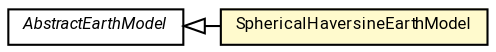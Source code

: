 #!/usr/local/bin/dot
#
# Class diagram 
# Generated by UMLGraph version R5_7_2-60-g0e99a6 (http://www.spinellis.gr/umlgraph/)
#

digraph G {
	graph [fontnames="svg"]
	edge [fontname="Roboto",fontsize=7,labelfontname="Roboto",labelfontsize=7,color="black"];
	node [fontname="Roboto",fontcolor="black",fontsize=8,shape=plaintext,margin=0,width=0,height=0];
	nodesep=0.15;
	ranksep=0.25;
	rankdir=LR;
	// de.lmu.ifi.dbs.elki.math.geodesy.SphericalHaversineEarthModel
	c9925923 [label=<<table title="de.lmu.ifi.dbs.elki.math.geodesy.SphericalHaversineEarthModel" border="0" cellborder="1" cellspacing="0" cellpadding="2" bgcolor="lemonChiffon" href="SphericalHaversineEarthModel.html" target="_parent">
		<tr><td><table border="0" cellspacing="0" cellpadding="1">
		<tr><td align="center" balign="center"> <font face="Roboto">SphericalHaversineEarthModel</font> </td></tr>
		</table></td></tr>
		</table>>, URL="SphericalHaversineEarthModel.html"];
	// de.lmu.ifi.dbs.elki.math.geodesy.AbstractEarthModel
	c9925931 [label=<<table title="de.lmu.ifi.dbs.elki.math.geodesy.AbstractEarthModel" border="0" cellborder="1" cellspacing="0" cellpadding="2" href="AbstractEarthModel.html" target="_parent">
		<tr><td><table border="0" cellspacing="0" cellpadding="1">
		<tr><td align="center" balign="center"> <font face="Roboto"><i>AbstractEarthModel</i></font> </td></tr>
		</table></td></tr>
		</table>>, URL="AbstractEarthModel.html"];
	// de.lmu.ifi.dbs.elki.math.geodesy.SphericalHaversineEarthModel extends de.lmu.ifi.dbs.elki.math.geodesy.AbstractEarthModel
	c9925931 -> c9925923 [arrowtail=empty,dir=back,weight=10];
}


